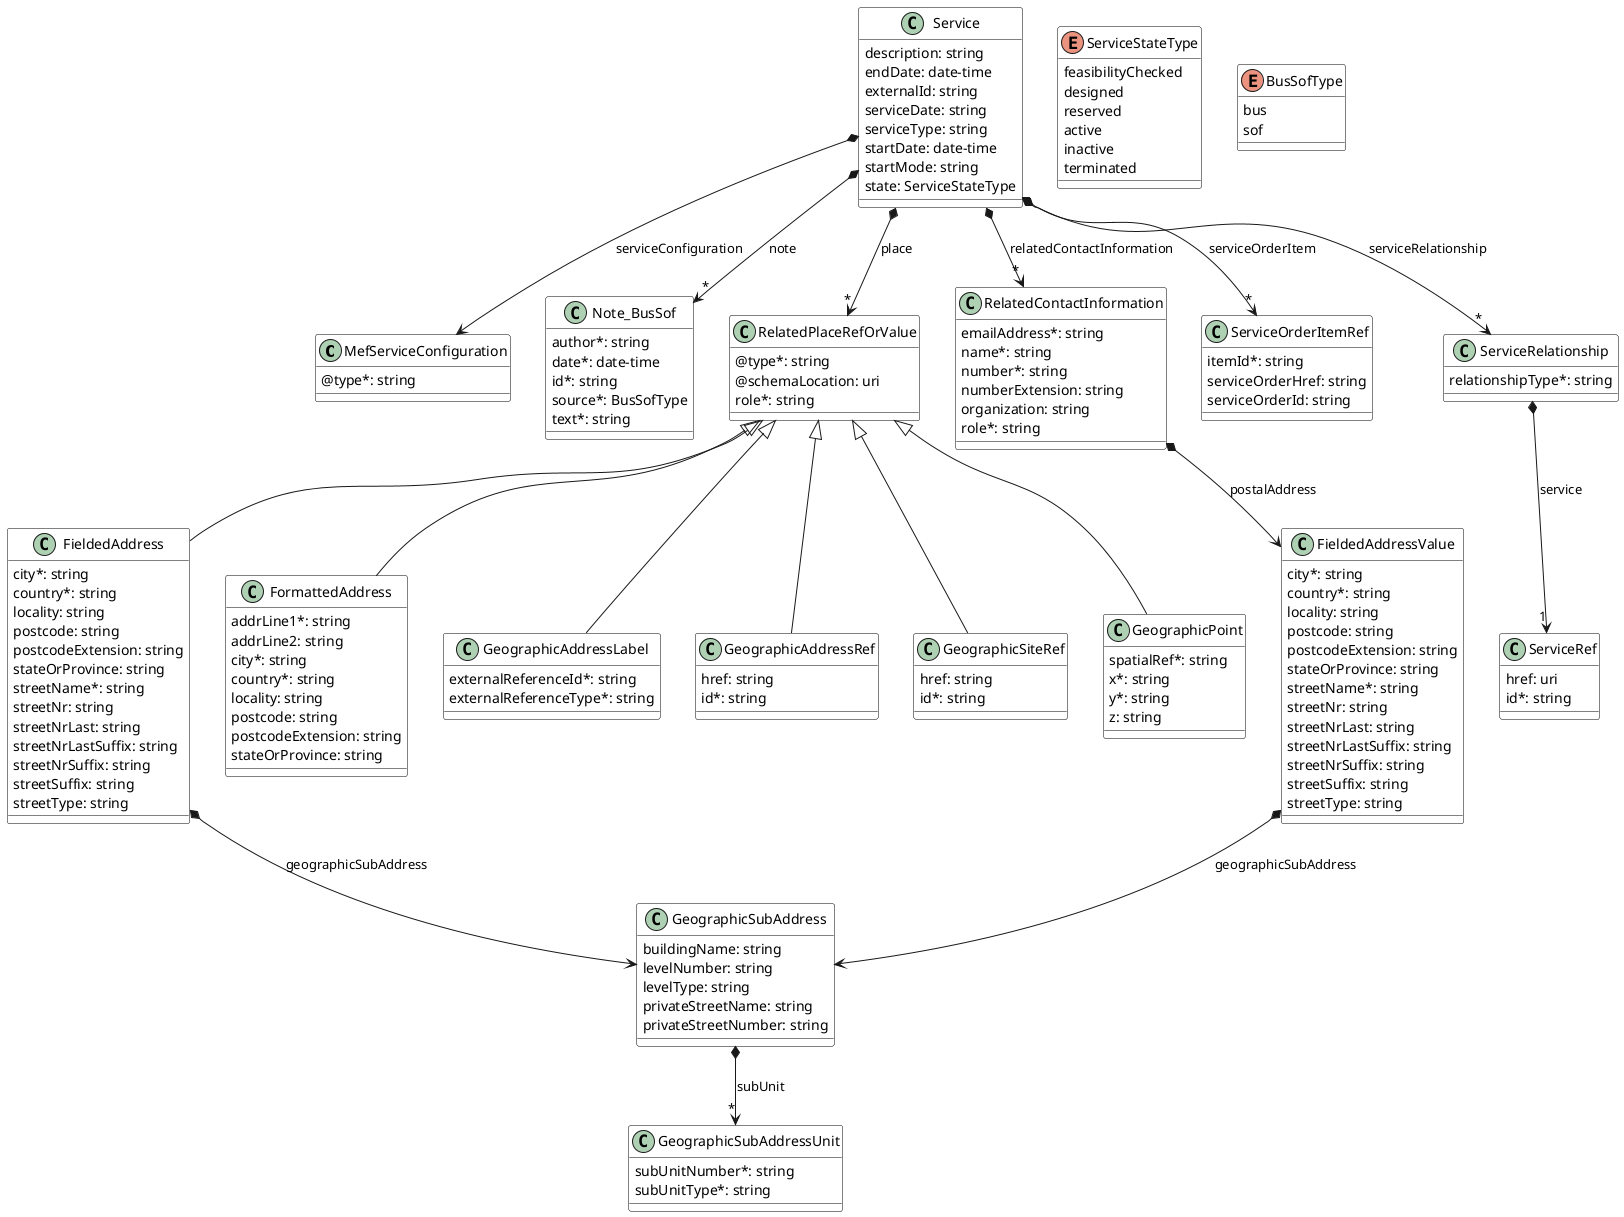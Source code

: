 @startuml
skinparam {
    ClassBackgroundColor White
    ClassBorderColor Black
}


class MefServiceConfiguration {

    @type*: string
}



class Service {

    description: string
    endDate: date-time
    externalId: string
    serviceDate: string
    serviceType: string
    startDate: date-time
    startMode: string
    state: ServiceStateType
}

Service *-->"*" Note_BusSof : note
Service *-->"*" RelatedPlaceRefOrValue : place
Service *-->"*" RelatedContactInformation : relatedContactInformation
Service *--> MefServiceConfiguration : serviceConfiguration
Service *-->"*" ServiceOrderItemRef : serviceOrderItem
Service *-->"*" ServiceRelationship : serviceRelationship


class ServiceOrderItemRef {

    itemId*: string
    serviceOrderHref: string
    serviceOrderId: string
}



class ServiceRef {

    href: uri
    id*: string
}



class ServiceRelationship {

    relationshipType*: string
}

ServiceRelationship *--> "1" ServiceRef : service

enum ServiceStateType {

    feasibilityChecked
    designed
    reserved
    active
    inactive
    terminated
}
class RelatedContactInformation {

    emailAddress*: string
    name*: string
    number*: string
    numberExtension: string
    organization: string
    role*: string
}

RelatedContactInformation *--> FieldedAddressValue : postalAddress


class FieldedAddressValue {

    city*: string
    country*: string
    locality: string
    postcode: string
    postcodeExtension: string
    stateOrProvince: string
    streetName*: string
    streetNr: string
    streetNrLast: string
    streetNrLastSuffix: string
    streetNrSuffix: string
    streetSuffix: string
    streetType: string
}

FieldedAddressValue *--> GeographicSubAddress : geographicSubAddress


class Note_BusSof {

    author*: string
    date*: date-time
    id*: string
    source*: BusSofType
    text*: string
}



enum BusSofType {

    bus
    sof
}
class RelatedPlaceRefOrValue {

    @type*: string
    @schemaLocation: uri
    role*: string
}



class FieldedAddress {

    city*: string
    country*: string
    locality: string
    postcode: string
    postcodeExtension: string
    stateOrProvince: string
    streetName*: string
    streetNr: string
    streetNrLast: string
    streetNrLastSuffix: string
    streetNrSuffix: string
    streetSuffix: string
    streetType: string
}
RelatedPlaceRefOrValue <|-- FieldedAddress

FieldedAddress *--> GeographicSubAddress : geographicSubAddress


class FormattedAddress {

    addrLine1*: string
    addrLine2: string
    city*: string
    country*: string
    locality: string
    postcode: string
    postcodeExtension: string
    stateOrProvince: string
}
RelatedPlaceRefOrValue <|-- FormattedAddress



class GeographicAddressLabel {

    externalReferenceId*: string
    externalReferenceType*: string
}
RelatedPlaceRefOrValue <|-- GeographicAddressLabel



class GeographicAddressRef {

    href: string
    id*: string
}
RelatedPlaceRefOrValue <|-- GeographicAddressRef



class GeographicSiteRef {

    href: string
    id*: string
}
RelatedPlaceRefOrValue <|-- GeographicSiteRef



class GeographicSubAddress {

    buildingName: string
    levelNumber: string
    levelType: string
    privateStreetName: string
    privateStreetNumber: string
}

GeographicSubAddress *-->"*" GeographicSubAddressUnit : subUnit


class GeographicPoint {

    spatialRef*: string
    x*: string
    y*: string
    z: string
}
RelatedPlaceRefOrValue <|-- GeographicPoint



class GeographicSubAddressUnit {

    subUnitNumber*: string
    subUnitType*: string
}


@enduml
